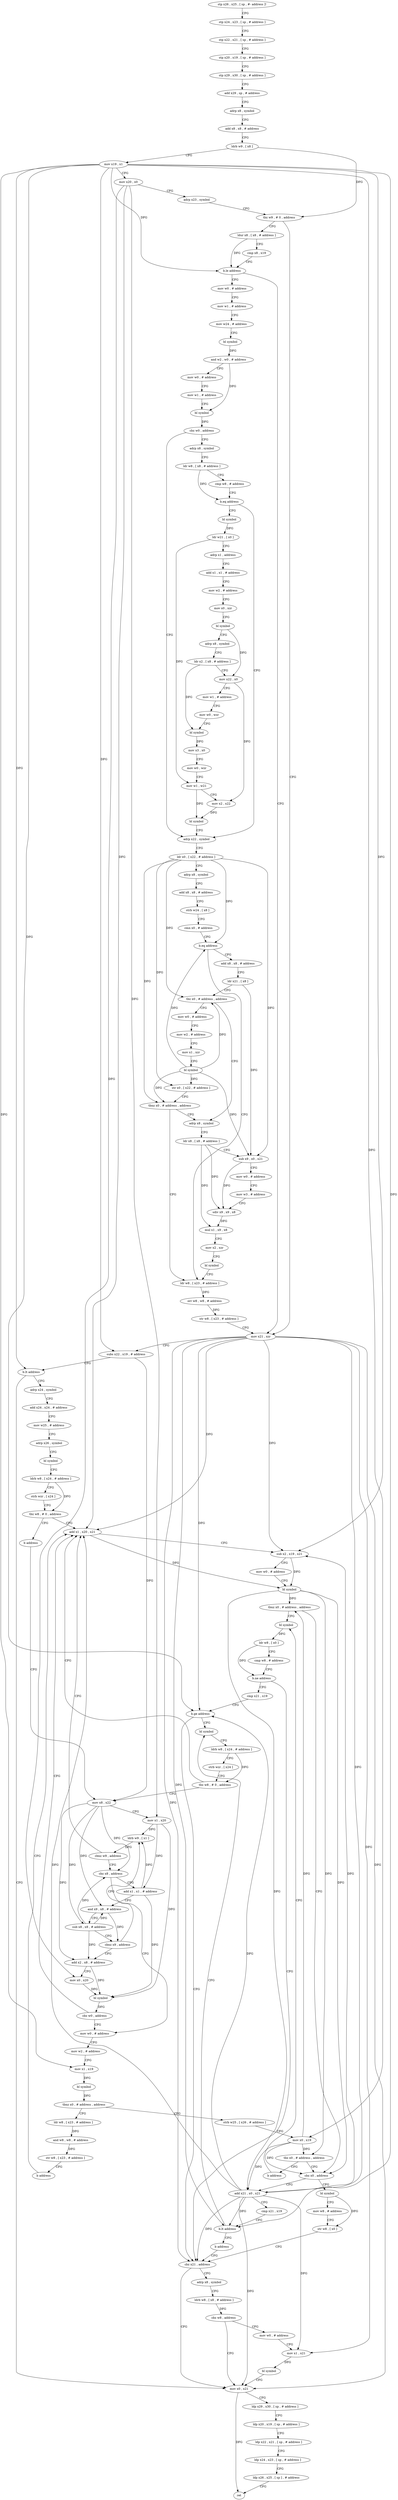 digraph "func" {
"4216964" [label = "stp x26 , x25 , [ sp , #- address ]!" ]
"4216968" [label = "stp x24 , x23 , [ sp , # address ]" ]
"4216972" [label = "stp x22 , x21 , [ sp , # address ]" ]
"4216976" [label = "stp x20 , x19 , [ sp , # address ]" ]
"4216980" [label = "stp x29 , x30 , [ sp , # address ]" ]
"4216984" [label = "add x29 , sp , # address" ]
"4216988" [label = "adrp x8 , symbol" ]
"4216992" [label = "add x8 , x8 , # address" ]
"4216996" [label = "ldrb w9 , [ x8 ]" ]
"4217000" [label = "mov x19 , x1" ]
"4217004" [label = "mov x20 , x0" ]
"4217008" [label = "adrp x23 , symbol" ]
"4217012" [label = "tbz w9 , # 0 , address" ]
"4217264" [label = "mov x21 , xzr" ]
"4217016" [label = "ldur x8 , [ x8 , # address ]" ]
"4217268" [label = "subs x22 , x19 , # address" ]
"4217272" [label = "b.lt address" ]
"4217536" [label = "mov x0 , x21" ]
"4217276" [label = "adrp x24 , symbol" ]
"4217020" [label = "cmp x8 , x19" ]
"4217024" [label = "b.le address" ]
"4217028" [label = "mov w0 , # address" ]
"4217540" [label = "ldp x29 , x30 , [ sp , # address ]" ]
"4217544" [label = "ldp x20 , x19 , [ sp , # address ]" ]
"4217548" [label = "ldp x22 , x21 , [ sp , # address ]" ]
"4217552" [label = "ldp x24 , x23 , [ sp , # address ]" ]
"4217556" [label = "ldp x26 , x25 , [ sp ] , # address" ]
"4217560" [label = "ret" ]
"4217280" [label = "add x24 , x24 , # address" ]
"4217284" [label = "mov w25 , # address" ]
"4217288" [label = "adrp x26 , symbol" ]
"4217292" [label = "bl symbol" ]
"4217296" [label = "ldrb w8 , [ x24 , # address ]" ]
"4217300" [label = "strb wzr , [ x24 ]" ]
"4217304" [label = "tbz w8 , # 0 , address" ]
"4217404" [label = "add x1 , x20 , x21" ]
"4217308" [label = "b address" ]
"4217032" [label = "mov w1 , # address" ]
"4217036" [label = "mov w24 , # address" ]
"4217040" [label = "bl symbol" ]
"4217044" [label = "and w2 , w0 , # address" ]
"4217048" [label = "mov w0 , # address" ]
"4217052" [label = "mov w1 , # address" ]
"4217056" [label = "bl symbol" ]
"4217060" [label = "cbz w0 , address" ]
"4217152" [label = "adrp x22 , symbol" ]
"4217064" [label = "adrp x8 , symbol" ]
"4217408" [label = "sub x2 , x19 , x21" ]
"4217412" [label = "mov w0 , # address" ]
"4217416" [label = "bl symbol" ]
"4217420" [label = "tbnz x0 , # address , address" ]
"4217312" [label = "bl symbol" ]
"4217424" [label = "cbz x0 , address" ]
"4217352" [label = "mov x8 , x22" ]
"4217156" [label = "ldr x0 , [ x22 , # address ]" ]
"4217160" [label = "adrp x8 , symbol" ]
"4217164" [label = "add x8 , x8 , # address" ]
"4217168" [label = "strb w24 , [ x8 ]" ]
"4217172" [label = "cmn x0 , # address" ]
"4217176" [label = "b.eq address" ]
"4217252" [label = "ldr w8 , [ x23 , # address ]" ]
"4217180" [label = "add x8 , x8 , # address" ]
"4217068" [label = "ldr w8 , [ x8 , # address ]" ]
"4217072" [label = "cmp w8 , # address" ]
"4217076" [label = "b.eq address" ]
"4217080" [label = "bl symbol" ]
"4217316" [label = "ldr w8 , [ x0 ]" ]
"4217320" [label = "cmp w8 , # address" ]
"4217324" [label = "b.ne address" ]
"4217508" [label = "cbz x21 , address" ]
"4217328" [label = "cmp x21 , x19" ]
"4217496" [label = "bl symbol" ]
"4217428" [label = "add x21 , x0 , x21" ]
"4217356" [label = "mov x1 , x20" ]
"4217360" [label = "ldrb w9 , [ x1 ]" ]
"4217256" [label = "orr w8 , w8 , # address" ]
"4217260" [label = "str w8 , [ x23 , # address ]" ]
"4217184" [label = "ldr x21 , [ x8 ]" ]
"4217188" [label = "tbz x0 , # address , address" ]
"4217216" [label = "adrp x8 , symbol" ]
"4217192" [label = "mov w0 , # address" ]
"4217084" [label = "ldr w21 , [ x0 ]" ]
"4217088" [label = "adrp x1 , address" ]
"4217092" [label = "add x1 , x1 , # address" ]
"4217096" [label = "mov w2 , # address" ]
"4217100" [label = "mov x0 , xzr" ]
"4217104" [label = "bl symbol" ]
"4217108" [label = "adrp x8 , symbol" ]
"4217112" [label = "ldr x2 , [ x8 , # address ]" ]
"4217116" [label = "mov x22 , x0" ]
"4217120" [label = "mov w1 , # address" ]
"4217124" [label = "mov w0 , wzr" ]
"4217128" [label = "bl symbol" ]
"4217132" [label = "mov x3 , x0" ]
"4217136" [label = "mov w0 , wzr" ]
"4217140" [label = "mov w1 , w21" ]
"4217144" [label = "mov x2 , x22" ]
"4217148" [label = "bl symbol" ]
"4217512" [label = "adrp x8 , symbol" ]
"4217332" [label = "b.ge address" ]
"4217336" [label = "bl symbol" ]
"4217500" [label = "mov w8 , # address" ]
"4217504" [label = "str w8 , [ x0 ]" ]
"4217432" [label = "cmp x21 , x19" ]
"4217436" [label = "b.lt address" ]
"4217440" [label = "b address" ]
"4217368" [label = "cbz x8 , address" ]
"4217444" [label = "mov w0 , # address" ]
"4217372" [label = "add x1 , x1 , # address" ]
"4217220" [label = "ldr x8 , [ x8 , # address ]" ]
"4217224" [label = "sub x9 , x0 , x21" ]
"4217228" [label = "mov w0 , # address" ]
"4217232" [label = "mov w3 , # address" ]
"4217236" [label = "sdiv x9 , x9 , x8" ]
"4217240" [label = "mul x1 , x9 , x8" ]
"4217244" [label = "mov x2 , xzr" ]
"4217248" [label = "bl symbol" ]
"4217196" [label = "mov w2 , # address" ]
"4217200" [label = "mov x1 , xzr" ]
"4217204" [label = "bl symbol" ]
"4217208" [label = "str x0 , [ x22 , # address ]" ]
"4217212" [label = "tbnz x0 , # address , address" ]
"4217516" [label = "ldrb w8 , [ x8 , # address ]" ]
"4217520" [label = "cbz w8 , address" ]
"4217524" [label = "mov w0 , # address" ]
"4217340" [label = "ldrb w8 , [ x24 , # address ]" ]
"4217344" [label = "strb wzr , [ x24 ]" ]
"4217348" [label = "tbz w8 , # 0 , address" ]
"4217448" [label = "mov w2 , # address" ]
"4217452" [label = "mov x1 , x19" ]
"4217456" [label = "bl symbol" ]
"4217460" [label = "tbnz x0 , # address , address" ]
"4217480" [label = "ldr w8 , [ x23 , # address ]" ]
"4217464" [label = "strb w25 , [ x26 , # address ]" ]
"4217376" [label = "and x9 , x8 , # address" ]
"4217380" [label = "sub x8 , x8 , # address" ]
"4217384" [label = "cbnz x9 , address" ]
"4217388" [label = "add x2 , x8 , # address" ]
"4217528" [label = "mov x1 , x21" ]
"4217532" [label = "bl symbol" ]
"4217484" [label = "and w8 , w8 , # address" ]
"4217488" [label = "str w8 , [ x23 , # address ]" ]
"4217492" [label = "b address" ]
"4217468" [label = "mov x0 , x19" ]
"4217472" [label = "tbz x0 , # address , address" ]
"4217476" [label = "b address" ]
"4217364" [label = "cbnz w9 , address" ]
"4217392" [label = "mov x0 , x20" ]
"4217396" [label = "bl symbol" ]
"4217400" [label = "cbz w0 , address" ]
"4216964" -> "4216968" [ label = "CFG" ]
"4216968" -> "4216972" [ label = "CFG" ]
"4216972" -> "4216976" [ label = "CFG" ]
"4216976" -> "4216980" [ label = "CFG" ]
"4216980" -> "4216984" [ label = "CFG" ]
"4216984" -> "4216988" [ label = "CFG" ]
"4216988" -> "4216992" [ label = "CFG" ]
"4216992" -> "4216996" [ label = "CFG" ]
"4216996" -> "4217000" [ label = "CFG" ]
"4216996" -> "4217012" [ label = "DFG" ]
"4217000" -> "4217004" [ label = "CFG" ]
"4217000" -> "4217268" [ label = "DFG" ]
"4217000" -> "4217272" [ label = "DFG" ]
"4217000" -> "4217024" [ label = "DFG" ]
"4217000" -> "4217408" [ label = "DFG" ]
"4217000" -> "4217332" [ label = "DFG" ]
"4217000" -> "4217436" [ label = "DFG" ]
"4217000" -> "4217452" [ label = "DFG" ]
"4217000" -> "4217468" [ label = "DFG" ]
"4217004" -> "4217008" [ label = "CFG" ]
"4217004" -> "4217404" [ label = "DFG" ]
"4217004" -> "4217356" [ label = "DFG" ]
"4217004" -> "4217392" [ label = "DFG" ]
"4217008" -> "4217012" [ label = "CFG" ]
"4217012" -> "4217264" [ label = "CFG" ]
"4217012" -> "4217016" [ label = "CFG" ]
"4217264" -> "4217268" [ label = "CFG" ]
"4217264" -> "4217536" [ label = "DFG" ]
"4217264" -> "4217404" [ label = "DFG" ]
"4217264" -> "4217408" [ label = "DFG" ]
"4217264" -> "4217508" [ label = "DFG" ]
"4217264" -> "4217332" [ label = "DFG" ]
"4217264" -> "4217428" [ label = "DFG" ]
"4217264" -> "4217436" [ label = "DFG" ]
"4217264" -> "4217528" [ label = "DFG" ]
"4217016" -> "4217020" [ label = "CFG" ]
"4217016" -> "4217024" [ label = "DFG" ]
"4217268" -> "4217272" [ label = "CFG" ]
"4217268" -> "4217352" [ label = "DFG" ]
"4217272" -> "4217536" [ label = "CFG" ]
"4217272" -> "4217276" [ label = "CFG" ]
"4217536" -> "4217540" [ label = "CFG" ]
"4217536" -> "4217560" [ label = "DFG" ]
"4217276" -> "4217280" [ label = "CFG" ]
"4217020" -> "4217024" [ label = "CFG" ]
"4217024" -> "4217264" [ label = "CFG" ]
"4217024" -> "4217028" [ label = "CFG" ]
"4217028" -> "4217032" [ label = "CFG" ]
"4217540" -> "4217544" [ label = "CFG" ]
"4217544" -> "4217548" [ label = "CFG" ]
"4217548" -> "4217552" [ label = "CFG" ]
"4217552" -> "4217556" [ label = "CFG" ]
"4217556" -> "4217560" [ label = "CFG" ]
"4217280" -> "4217284" [ label = "CFG" ]
"4217284" -> "4217288" [ label = "CFG" ]
"4217288" -> "4217292" [ label = "CFG" ]
"4217292" -> "4217296" [ label = "CFG" ]
"4217296" -> "4217300" [ label = "CFG" ]
"4217296" -> "4217304" [ label = "DFG" ]
"4217300" -> "4217304" [ label = "CFG" ]
"4217304" -> "4217404" [ label = "CFG" ]
"4217304" -> "4217308" [ label = "CFG" ]
"4217404" -> "4217408" [ label = "CFG" ]
"4217404" -> "4217416" [ label = "DFG" ]
"4217308" -> "4217352" [ label = "CFG" ]
"4217032" -> "4217036" [ label = "CFG" ]
"4217036" -> "4217040" [ label = "CFG" ]
"4217040" -> "4217044" [ label = "DFG" ]
"4217044" -> "4217048" [ label = "CFG" ]
"4217044" -> "4217056" [ label = "DFG" ]
"4217048" -> "4217052" [ label = "CFG" ]
"4217052" -> "4217056" [ label = "CFG" ]
"4217056" -> "4217060" [ label = "DFG" ]
"4217060" -> "4217152" [ label = "CFG" ]
"4217060" -> "4217064" [ label = "CFG" ]
"4217152" -> "4217156" [ label = "CFG" ]
"4217064" -> "4217068" [ label = "CFG" ]
"4217408" -> "4217412" [ label = "CFG" ]
"4217408" -> "4217416" [ label = "DFG" ]
"4217412" -> "4217416" [ label = "CFG" ]
"4217416" -> "4217420" [ label = "DFG" ]
"4217416" -> "4217424" [ label = "DFG" ]
"4217416" -> "4217428" [ label = "DFG" ]
"4217416" -> "4217472" [ label = "DFG" ]
"4217420" -> "4217312" [ label = "CFG" ]
"4217420" -> "4217424" [ label = "CFG" ]
"4217312" -> "4217316" [ label = "DFG" ]
"4217424" -> "4217496" [ label = "CFG" ]
"4217424" -> "4217428" [ label = "CFG" ]
"4217352" -> "4217356" [ label = "CFG" ]
"4217352" -> "4217368" [ label = "DFG" ]
"4217352" -> "4217376" [ label = "DFG" ]
"4217352" -> "4217380" [ label = "DFG" ]
"4217352" -> "4217388" [ label = "DFG" ]
"4217156" -> "4217160" [ label = "CFG" ]
"4217156" -> "4217176" [ label = "DFG" ]
"4217156" -> "4217188" [ label = "DFG" ]
"4217156" -> "4217224" [ label = "DFG" ]
"4217156" -> "4217208" [ label = "DFG" ]
"4217156" -> "4217212" [ label = "DFG" ]
"4217160" -> "4217164" [ label = "CFG" ]
"4217164" -> "4217168" [ label = "CFG" ]
"4217168" -> "4217172" [ label = "CFG" ]
"4217172" -> "4217176" [ label = "CFG" ]
"4217176" -> "4217252" [ label = "CFG" ]
"4217176" -> "4217180" [ label = "CFG" ]
"4217252" -> "4217256" [ label = "DFG" ]
"4217180" -> "4217184" [ label = "CFG" ]
"4217068" -> "4217072" [ label = "CFG" ]
"4217068" -> "4217076" [ label = "DFG" ]
"4217072" -> "4217076" [ label = "CFG" ]
"4217076" -> "4217152" [ label = "CFG" ]
"4217076" -> "4217080" [ label = "CFG" ]
"4217080" -> "4217084" [ label = "DFG" ]
"4217316" -> "4217320" [ label = "CFG" ]
"4217316" -> "4217324" [ label = "DFG" ]
"4217320" -> "4217324" [ label = "CFG" ]
"4217324" -> "4217508" [ label = "CFG" ]
"4217324" -> "4217328" [ label = "CFG" ]
"4217508" -> "4217536" [ label = "CFG" ]
"4217508" -> "4217512" [ label = "CFG" ]
"4217328" -> "4217332" [ label = "CFG" ]
"4217496" -> "4217500" [ label = "CFG" ]
"4217496" -> "4217504" [ label = "DFG" ]
"4217428" -> "4217432" [ label = "CFG" ]
"4217428" -> "4217536" [ label = "DFG" ]
"4217428" -> "4217404" [ label = "DFG" ]
"4217428" -> "4217408" [ label = "DFG" ]
"4217428" -> "4217508" [ label = "DFG" ]
"4217428" -> "4217332" [ label = "DFG" ]
"4217428" -> "4217436" [ label = "DFG" ]
"4217428" -> "4217528" [ label = "DFG" ]
"4217356" -> "4217360" [ label = "DFG" ]
"4217356" -> "4217372" [ label = "DFG" ]
"4217356" -> "4217396" [ label = "DFG" ]
"4217360" -> "4217364" [ label = "DFG" ]
"4217256" -> "4217260" [ label = "DFG" ]
"4217260" -> "4217264" [ label = "CFG" ]
"4217184" -> "4217188" [ label = "CFG" ]
"4217184" -> "4217224" [ label = "DFG" ]
"4217188" -> "4217216" [ label = "CFG" ]
"4217188" -> "4217192" [ label = "CFG" ]
"4217216" -> "4217220" [ label = "CFG" ]
"4217192" -> "4217196" [ label = "CFG" ]
"4217084" -> "4217088" [ label = "CFG" ]
"4217084" -> "4217140" [ label = "DFG" ]
"4217088" -> "4217092" [ label = "CFG" ]
"4217092" -> "4217096" [ label = "CFG" ]
"4217096" -> "4217100" [ label = "CFG" ]
"4217100" -> "4217104" [ label = "CFG" ]
"4217104" -> "4217108" [ label = "CFG" ]
"4217104" -> "4217116" [ label = "DFG" ]
"4217108" -> "4217112" [ label = "CFG" ]
"4217112" -> "4217116" [ label = "CFG" ]
"4217112" -> "4217128" [ label = "DFG" ]
"4217116" -> "4217120" [ label = "CFG" ]
"4217116" -> "4217144" [ label = "DFG" ]
"4217120" -> "4217124" [ label = "CFG" ]
"4217124" -> "4217128" [ label = "CFG" ]
"4217128" -> "4217132" [ label = "DFG" ]
"4217132" -> "4217136" [ label = "CFG" ]
"4217136" -> "4217140" [ label = "CFG" ]
"4217140" -> "4217144" [ label = "CFG" ]
"4217140" -> "4217148" [ label = "DFG" ]
"4217144" -> "4217148" [ label = "DFG" ]
"4217148" -> "4217152" [ label = "CFG" ]
"4217512" -> "4217516" [ label = "CFG" ]
"4217332" -> "4217508" [ label = "CFG" ]
"4217332" -> "4217336" [ label = "CFG" ]
"4217336" -> "4217340" [ label = "CFG" ]
"4217500" -> "4217504" [ label = "CFG" ]
"4217504" -> "4217508" [ label = "CFG" ]
"4217432" -> "4217436" [ label = "CFG" ]
"4217436" -> "4217336" [ label = "CFG" ]
"4217436" -> "4217440" [ label = "CFG" ]
"4217440" -> "4217508" [ label = "CFG" ]
"4217368" -> "4217444" [ label = "CFG" ]
"4217368" -> "4217372" [ label = "CFG" ]
"4217444" -> "4217448" [ label = "CFG" ]
"4217372" -> "4217376" [ label = "CFG" ]
"4217372" -> "4217360" [ label = "DFG" ]
"4217372" -> "4217396" [ label = "DFG" ]
"4217220" -> "4217224" [ label = "CFG" ]
"4217220" -> "4217236" [ label = "DFG" ]
"4217220" -> "4217240" [ label = "DFG" ]
"4217224" -> "4217228" [ label = "CFG" ]
"4217224" -> "4217236" [ label = "DFG" ]
"4217228" -> "4217232" [ label = "CFG" ]
"4217232" -> "4217236" [ label = "CFG" ]
"4217236" -> "4217240" [ label = "DFG" ]
"4217240" -> "4217244" [ label = "CFG" ]
"4217244" -> "4217248" [ label = "CFG" ]
"4217248" -> "4217252" [ label = "CFG" ]
"4217196" -> "4217200" [ label = "CFG" ]
"4217200" -> "4217204" [ label = "CFG" ]
"4217204" -> "4217208" [ label = "DFG" ]
"4217204" -> "4217176" [ label = "DFG" ]
"4217204" -> "4217188" [ label = "DFG" ]
"4217204" -> "4217224" [ label = "DFG" ]
"4217204" -> "4217212" [ label = "DFG" ]
"4217208" -> "4217212" [ label = "CFG" ]
"4217212" -> "4217252" [ label = "CFG" ]
"4217212" -> "4217216" [ label = "CFG" ]
"4217516" -> "4217520" [ label = "DFG" ]
"4217520" -> "4217536" [ label = "CFG" ]
"4217520" -> "4217524" [ label = "CFG" ]
"4217524" -> "4217528" [ label = "CFG" ]
"4217340" -> "4217344" [ label = "CFG" ]
"4217340" -> "4217348" [ label = "DFG" ]
"4217344" -> "4217348" [ label = "CFG" ]
"4217348" -> "4217404" [ label = "CFG" ]
"4217348" -> "4217352" [ label = "CFG" ]
"4217448" -> "4217452" [ label = "CFG" ]
"4217452" -> "4217456" [ label = "DFG" ]
"4217456" -> "4217460" [ label = "DFG" ]
"4217460" -> "4217480" [ label = "CFG" ]
"4217460" -> "4217464" [ label = "CFG" ]
"4217480" -> "4217484" [ label = "DFG" ]
"4217464" -> "4217468" [ label = "CFG" ]
"4217376" -> "4217380" [ label = "CFG" ]
"4217376" -> "4217384" [ label = "DFG" ]
"4217380" -> "4217384" [ label = "CFG" ]
"4217380" -> "4217368" [ label = "DFG" ]
"4217380" -> "4217376" [ label = "DFG" ]
"4217380" -> "4217388" [ label = "DFG" ]
"4217384" -> "4217360" [ label = "CFG" ]
"4217384" -> "4217388" [ label = "CFG" ]
"4217388" -> "4217392" [ label = "CFG" ]
"4217388" -> "4217396" [ label = "DFG" ]
"4217528" -> "4217532" [ label = "DFG" ]
"4217532" -> "4217536" [ label = "CFG" ]
"4217484" -> "4217488" [ label = "DFG" ]
"4217488" -> "4217492" [ label = "CFG" ]
"4217492" -> "4217404" [ label = "CFG" ]
"4217468" -> "4217472" [ label = "DFG" ]
"4217468" -> "4217420" [ label = "DFG" ]
"4217468" -> "4217424" [ label = "DFG" ]
"4217468" -> "4217428" [ label = "DFG" ]
"4217472" -> "4217424" [ label = "CFG" ]
"4217472" -> "4217476" [ label = "CFG" ]
"4217476" -> "4217312" [ label = "CFG" ]
"4217364" -> "4217404" [ label = "CFG" ]
"4217364" -> "4217368" [ label = "CFG" ]
"4217392" -> "4217396" [ label = "DFG" ]
"4217396" -> "4217400" [ label = "DFG" ]
"4217400" -> "4217444" [ label = "CFG" ]
"4217400" -> "4217404" [ label = "CFG" ]
}
